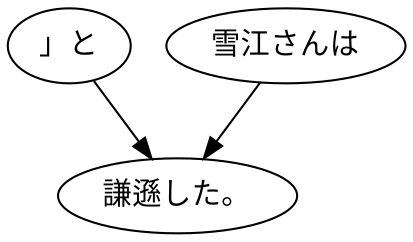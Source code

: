 digraph graph6813 {
	node0 [label="」と"];
	node1 [label="雪江さんは"];
	node2 [label="謙遜した。"];
	node0 -> node2;
	node1 -> node2;
}

